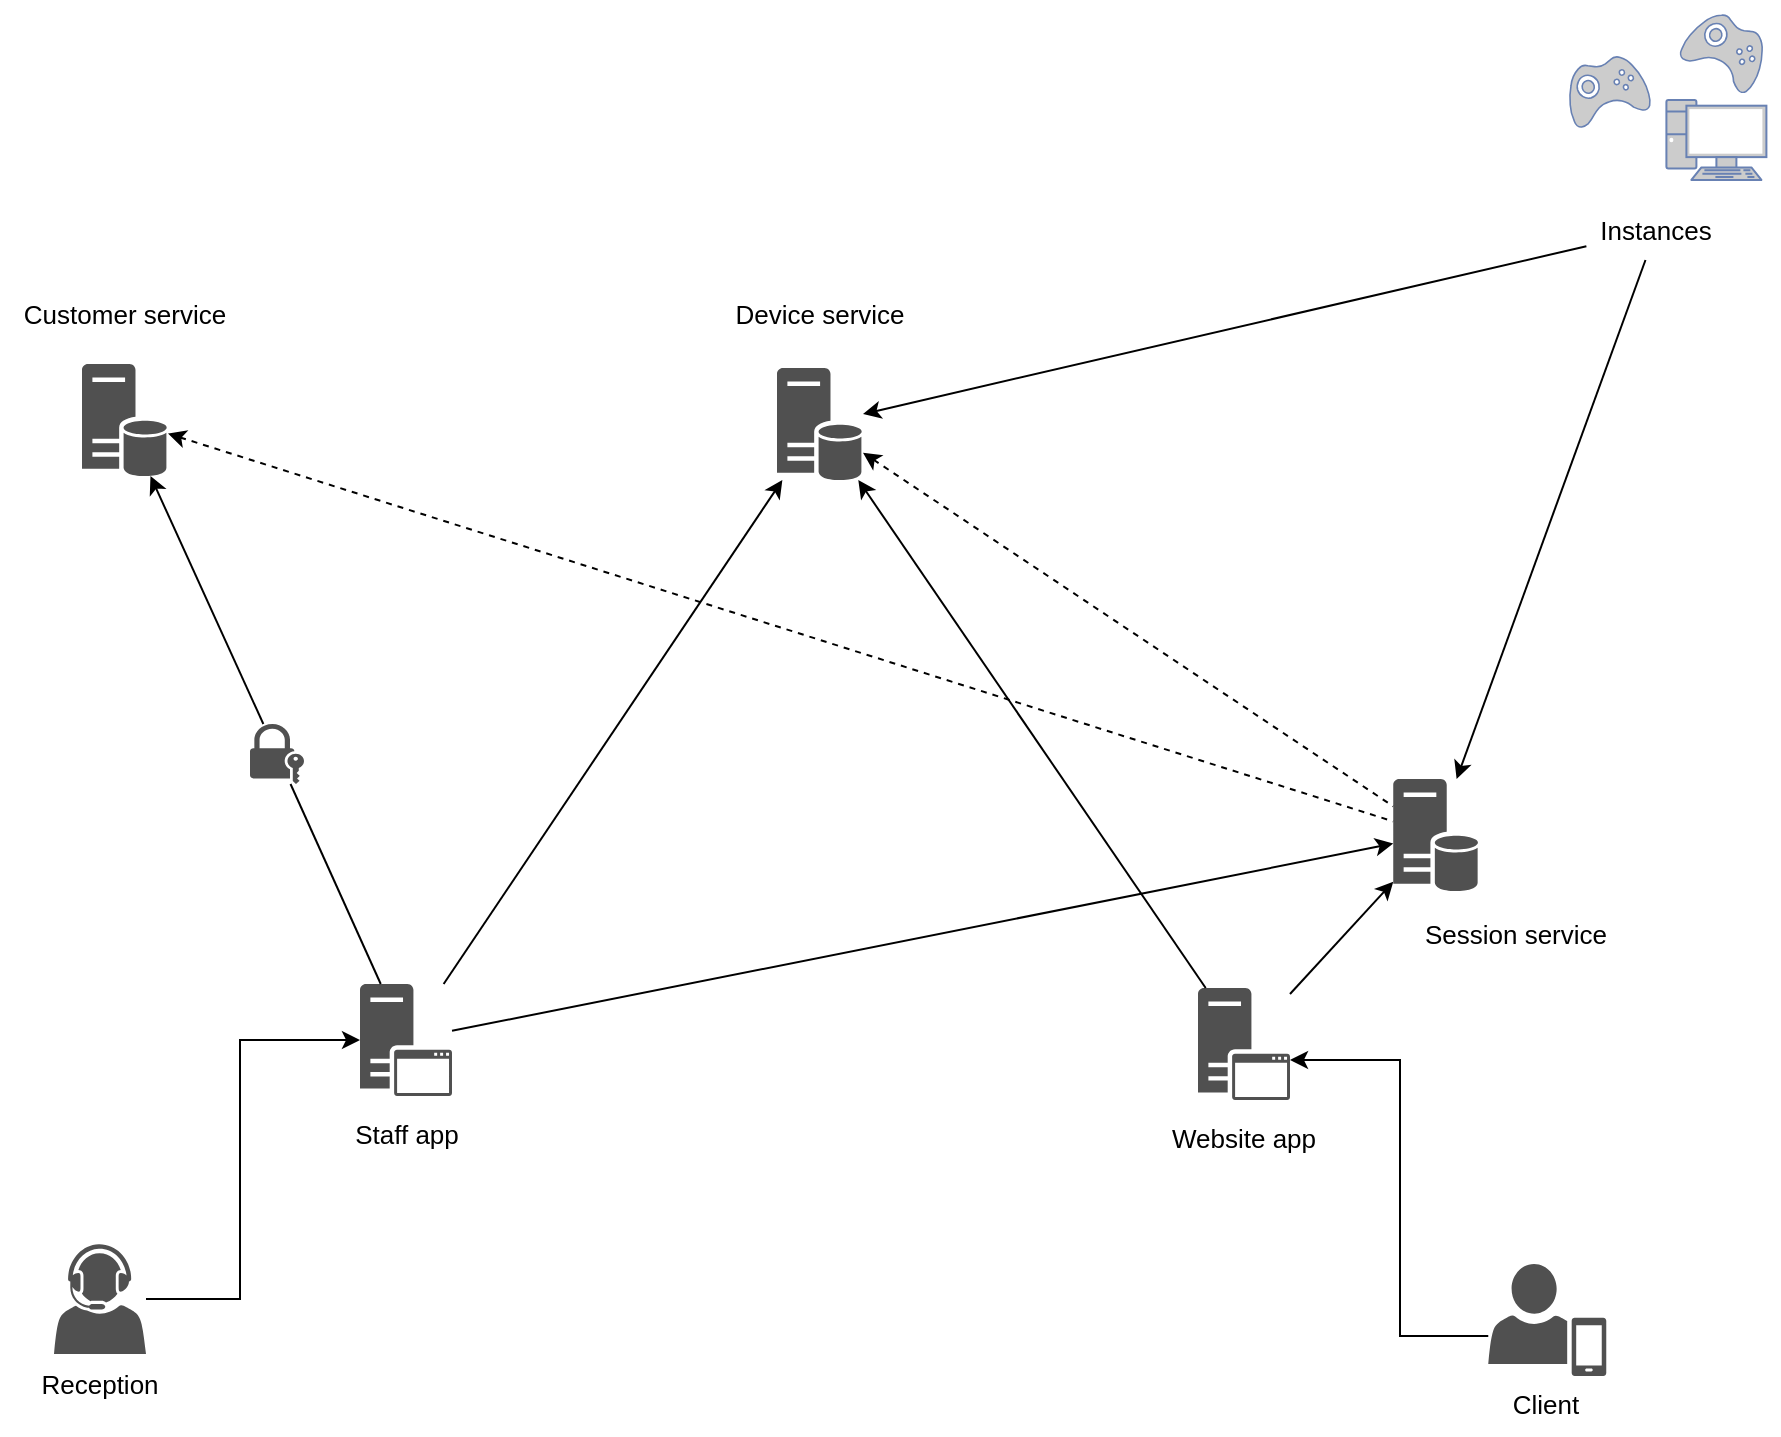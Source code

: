 <mxfile version="15.4.0" type="device" pages="6"><diagram id="E17BUZXJVHt-P3fDsBsY" name="Application"><mxGraphModel dx="1324" dy="848" grid="1" gridSize="10" guides="1" tooltips="1" connect="1" arrows="1" fold="1" page="1" pageScale="1" pageWidth="1169" pageHeight="827" math="0" shadow="0"><root><mxCell id="0"/><mxCell id="1" parent="0"/><mxCell id="bgIms7LMxj44mg2ObQRT-48" value="" style="group;fillColor=none;" parent="1" vertex="1" connectable="0"><mxGeometry x="200" y="700" width="60" height="85" as="geometry"/></mxCell><mxCell id="bgIms7LMxj44mg2ObQRT-44" value="" style="sketch=0;pointerEvents=1;shadow=0;dashed=0;html=1;strokeColor=none;fillColor=#505050;labelPosition=center;verticalLabelPosition=bottom;verticalAlign=top;outlineConnect=0;align=center;shape=mxgraph.office.users.call_center_agent;rounded=0;fontSize=13;" parent="bgIms7LMxj44mg2ObQRT-48" vertex="1"><mxGeometry x="7" width="46" height="55" as="geometry"/></mxCell><mxCell id="bgIms7LMxj44mg2ObQRT-47" value="Reception" style="text;html=1;strokeColor=none;fillColor=none;align=center;verticalAlign=middle;whiteSpace=wrap;rounded=0;fontSize=13;" parent="bgIms7LMxj44mg2ObQRT-48" vertex="1"><mxGeometry y="55" width="60" height="30" as="geometry"/></mxCell><mxCell id="bgIms7LMxj44mg2ObQRT-54" value="" style="group" parent="1" vertex="1" connectable="0"><mxGeometry x="923.13" y="710" width="60" height="85" as="geometry"/></mxCell><mxCell id="bgIms7LMxj44mg2ObQRT-52" value="" style="sketch=0;pointerEvents=1;shadow=0;dashed=0;html=1;strokeColor=none;fillColor=#505050;labelPosition=center;verticalLabelPosition=bottom;verticalAlign=top;outlineConnect=0;align=center;shape=mxgraph.office.users.mobile_user;rounded=0;fontSize=13;" parent="bgIms7LMxj44mg2ObQRT-54" vertex="1"><mxGeometry x="1" width="59" height="56" as="geometry"/></mxCell><mxCell id="bgIms7LMxj44mg2ObQRT-53" value="Client" style="text;html=1;strokeColor=none;fillColor=none;align=center;verticalAlign=middle;whiteSpace=wrap;rounded=0;fontSize=13;" parent="bgIms7LMxj44mg2ObQRT-54" vertex="1"><mxGeometry y="55" width="60" height="30" as="geometry"/></mxCell><UserObject label="" link="data:page/id,LLF6_lQIv8mxWUl1Rup8" id="bgIms7LMxj44mg2ObQRT-55"><mxCell style="group" parent="1" vertex="1" connectable="0"><mxGeometry x="745" y="562.01" width="84" height="90" as="geometry"/></mxCell></UserObject><mxCell id="bgIms7LMxj44mg2ObQRT-46" value="" style="sketch=0;pointerEvents=1;shadow=0;dashed=0;html=1;strokeColor=none;fillColor=#505050;labelPosition=center;verticalLabelPosition=bottom;verticalAlign=top;outlineConnect=0;align=center;shape=mxgraph.office.servers.application_server;rounded=0;fontSize=13;" parent="bgIms7LMxj44mg2ObQRT-55" vertex="1"><mxGeometry x="34" y="10" width="46" height="56" as="geometry"/></mxCell><mxCell id="bgIms7LMxj44mg2ObQRT-50" value="Website app" style="text;html=1;strokeColor=none;fillColor=none;align=center;verticalAlign=middle;whiteSpace=wrap;rounded=0;fontSize=13;" parent="bgIms7LMxj44mg2ObQRT-55" vertex="1"><mxGeometry x="15" y="70" width="84" height="30" as="geometry"/></mxCell><UserObject label="" link="data:page/id,zF-sEraZYEUJfl2QqSFs" id="bgIms7LMxj44mg2ObQRT-56"><mxCell style="group" parent="1" vertex="1" connectable="0"><mxGeometry x="342.75" y="570" width="80.5" height="90" as="geometry"/></mxCell></UserObject><mxCell id="bgIms7LMxj44mg2ObQRT-45" value="" style="sketch=0;pointerEvents=1;shadow=0;dashed=0;html=1;strokeColor=none;fillColor=#505050;labelPosition=center;verticalLabelPosition=bottom;verticalAlign=top;outlineConnect=0;align=center;shape=mxgraph.office.servers.application_server;rounded=0;fontSize=13;" parent="bgIms7LMxj44mg2ObQRT-56" vertex="1"><mxGeometry x="17.25" width="46" height="56" as="geometry"/></mxCell><mxCell id="bgIms7LMxj44mg2ObQRT-49" value="Staff app" style="text;html=1;strokeColor=none;fillColor=none;align=center;verticalAlign=middle;whiteSpace=wrap;rounded=0;fontSize=13;" parent="bgIms7LMxj44mg2ObQRT-56" vertex="1"><mxGeometry y="60" width="80.5" height="30" as="geometry"/></mxCell><mxCell id="bgIms7LMxj44mg2ObQRT-57" style="edgeStyle=orthogonalEdgeStyle;rounded=0;orthogonalLoop=1;jettySize=auto;html=1;fontSize=13;" parent="1" source="bgIms7LMxj44mg2ObQRT-44" target="bgIms7LMxj44mg2ObQRT-45" edge="1"><mxGeometry relative="1" as="geometry"><Array as="points"><mxPoint x="300" y="728"/><mxPoint x="300" y="598"/></Array></mxGeometry></mxCell><mxCell id="bgIms7LMxj44mg2ObQRT-58" style="edgeStyle=orthogonalEdgeStyle;rounded=0;orthogonalLoop=1;jettySize=auto;html=1;fontSize=13;" parent="1" source="bgIms7LMxj44mg2ObQRT-52" target="bgIms7LMxj44mg2ObQRT-46" edge="1"><mxGeometry relative="1" as="geometry"><Array as="points"><mxPoint x="880" y="746.01"/><mxPoint x="880" y="608.01"/></Array></mxGeometry></mxCell><mxCell id="bgIms7LMxj44mg2ObQRT-91" style="edgeStyle=none;rounded=0;orthogonalLoop=1;jettySize=auto;html=1;fontSize=13;startArrow=classic;startFill=1;endArrow=none;endFill=0;" parent="1" source="bgIms7LMxj44mg2ObQRT-59" target="bgIms7LMxj44mg2ObQRT-45" edge="1"><mxGeometry relative="1" as="geometry"/></mxCell><mxCell id="bgIms7LMxj44mg2ObQRT-62" style="edgeStyle=none;rounded=0;orthogonalLoop=1;jettySize=auto;html=1;fontSize=13;" parent="1" source="bgIms7LMxj44mg2ObQRT-46" target="bgIms7LMxj44mg2ObQRT-59" edge="1"><mxGeometry relative="1" as="geometry"/></mxCell><UserObject label="" link="data:page/id,SFULgICf9j-x_hfGme1A" id="bgIms7LMxj44mg2ObQRT-83"><mxCell style="group" parent="1" vertex="1" connectable="0"><mxGeometry x="180" y="220" width="125" height="96" as="geometry"/></mxCell></UserObject><mxCell id="bgIms7LMxj44mg2ObQRT-70" value="" style="sketch=0;pointerEvents=1;shadow=0;dashed=0;html=1;strokeColor=none;fillColor=#505050;labelPosition=center;verticalLabelPosition=bottom;verticalAlign=top;outlineConnect=0;align=center;shape=mxgraph.office.servers.database_server;rounded=0;fontSize=13;" parent="bgIms7LMxj44mg2ObQRT-83" vertex="1"><mxGeometry x="41" y="40" width="43" height="56" as="geometry"/></mxCell><mxCell id="bgIms7LMxj44mg2ObQRT-72" value="Customer service" style="text;html=1;strokeColor=none;fillColor=none;align=center;verticalAlign=middle;whiteSpace=wrap;rounded=0;fontSize=13;" parent="bgIms7LMxj44mg2ObQRT-83" vertex="1"><mxGeometry width="125" height="30" as="geometry"/></mxCell><mxCell id="bgIms7LMxj44mg2ObQRT-94" style="edgeStyle=none;rounded=0;orthogonalLoop=1;jettySize=auto;html=1;fontSize=13;startArrow=none;startFill=1;endArrow=none;endFill=0;" parent="1" source="bgIms7LMxj44mg2ObQRT-95" target="bgIms7LMxj44mg2ObQRT-45" edge="1"><mxGeometry relative="1" as="geometry"/></mxCell><mxCell id="bgIms7LMxj44mg2ObQRT-95" value="" style="sketch=0;pointerEvents=1;shadow=0;dashed=0;html=1;strokeColor=none;fillColor=#505050;labelPosition=center;verticalLabelPosition=bottom;verticalAlign=top;outlineConnect=0;align=center;shape=mxgraph.office.security.lock_with_key_security;rounded=0;fontSize=13;" parent="1" vertex="1"><mxGeometry x="305" y="440" width="27" height="30" as="geometry"/></mxCell><mxCell id="bgIms7LMxj44mg2ObQRT-96" value="" style="edgeStyle=none;rounded=0;orthogonalLoop=1;jettySize=auto;html=1;fontSize=13;startArrow=classic;startFill=1;endArrow=none;endFill=0;" parent="1" source="bgIms7LMxj44mg2ObQRT-70" target="bgIms7LMxj44mg2ObQRT-95" edge="1"><mxGeometry relative="1" as="geometry"><mxPoint x="255.19" y="316" as="sourcePoint"/><mxPoint x="370.31" y="570" as="targetPoint"/></mxGeometry></mxCell><mxCell id="bgIms7LMxj44mg2ObQRT-97" style="edgeStyle=none;rounded=1;orthogonalLoop=1;jettySize=auto;html=1;dashed=1;fontSize=13;startArrow=classic;startFill=1;endArrow=none;endFill=0;" parent="1" source="bgIms7LMxj44mg2ObQRT-70" target="bgIms7LMxj44mg2ObQRT-59" edge="1"><mxGeometry relative="1" as="geometry"/></mxCell><mxCell id="bgIms7LMxj44mg2ObQRT-103" style="edgeStyle=none;rounded=1;orthogonalLoop=1;jettySize=auto;html=1;dashed=1;fontSize=13;startArrow=classic;startFill=1;endArrow=none;endFill=0;" parent="1" source="sCo5RbCU_MRzpVaswboI-7" target="bgIms7LMxj44mg2ObQRT-59" edge="1"><mxGeometry relative="1" as="geometry"><mxPoint x="620.528" y="296.319" as="sourcePoint"/></mxGeometry></mxCell><mxCell id="bgIms7LMxj44mg2ObQRT-105" style="edgeStyle=none;rounded=1;orthogonalLoop=1;jettySize=auto;html=1;fontSize=13;startArrow=classic;startFill=1;endArrow=none;endFill=0;" parent="1" source="sCo5RbCU_MRzpVaswboI-7" target="bgIms7LMxj44mg2ObQRT-45" edge="1"><mxGeometry relative="1" as="geometry"><mxPoint x="530" y="360" as="sourcePoint"/></mxGeometry></mxCell><mxCell id="bgIms7LMxj44mg2ObQRT-106" style="edgeStyle=none;rounded=1;orthogonalLoop=1;jettySize=auto;html=1;fontSize=13;startArrow=classic;startFill=1;endArrow=none;endFill=0;" parent="1" source="sCo5RbCU_MRzpVaswboI-7" target="bgIms7LMxj44mg2ObQRT-46" edge="1"><mxGeometry relative="1" as="geometry"><mxPoint x="612.996" y="306" as="sourcePoint"/></mxGeometry></mxCell><mxCell id="bgIms7LMxj44mg2ObQRT-116" value="" style="group" parent="1" vertex="1" connectable="0"><mxGeometry x="959.999" y="80.0" width="108.021" height="127.99" as="geometry"/></mxCell><mxCell id="IEh56CBGGqZC5MKg6xBd-1" value="" style="group" parent="bgIms7LMxj44mg2ObQRT-116" vertex="1" connectable="0"><mxGeometry x="3.197e-14" width="108.021" height="127.99" as="geometry"/></mxCell><mxCell id="dbKpntsf5GKHM6dsVqd3-2" value="" style="group" parent="IEh56CBGGqZC5MKg6xBd-1" vertex="1" connectable="0"><mxGeometry width="108.021" height="127.99" as="geometry"/></mxCell><mxCell id="bgIms7LMxj44mg2ObQRT-109" value="" style="fontColor=#0066CC;verticalAlign=top;verticalLabelPosition=bottom;labelPosition=center;align=center;html=1;outlineConnect=0;fillColor=#CCCCCC;strokeColor=#6881B3;gradientColor=none;gradientDirection=north;strokeWidth=2;shape=mxgraph.networks.gamepad;rounded=0;fontSize=13;rotation=-15;" parent="dbKpntsf5GKHM6dsVqd3-2" vertex="1"><mxGeometry x="3.201" y="27.99" width="40" height="30" as="geometry"/></mxCell><mxCell id="bgIms7LMxj44mg2ObQRT-112" value="" style="fontColor=#0066CC;verticalAlign=top;verticalLabelPosition=bottom;labelPosition=center;align=center;html=1;outlineConnect=0;fillColor=#CCCCCC;strokeColor=#6881B3;gradientColor=none;gradientDirection=north;strokeWidth=2;shape=mxgraph.networks.pc;rounded=0;fontSize=13;" parent="dbKpntsf5GKHM6dsVqd3-2" vertex="1"><mxGeometry x="53.201" y="47.99" width="50" height="40" as="geometry"/></mxCell><mxCell id="bgIms7LMxj44mg2ObQRT-113" value="" style="fontColor=#0066CC;verticalAlign=top;verticalLabelPosition=bottom;labelPosition=center;align=center;html=1;outlineConnect=0;fillColor=#CCCCCC;strokeColor=#6881B3;gradientColor=none;gradientDirection=north;strokeWidth=2;shape=mxgraph.networks.gamepad;rounded=0;fontSize=13;rotation=30;" parent="dbKpntsf5GKHM6dsVqd3-2" vertex="1"><mxGeometry x="63.201" y="7.99" width="40" height="30" as="geometry"/></mxCell><mxCell id="bgIms7LMxj44mg2ObQRT-115" value="Instances" style="text;html=1;strokeColor=none;fillColor=none;align=center;verticalAlign=middle;whiteSpace=wrap;rounded=0;fontSize=13;" parent="dbKpntsf5GKHM6dsVqd3-2" vertex="1"><mxGeometry x="13.201" y="97.99" width="70" height="30" as="geometry"/></mxCell><UserObject label="" link="data:page/id,RBX-khUak4_ubRidFVQT" id="sCo5RbCU_MRzpVaswboI-9"><mxCell style="group" parent="1" vertex="1" connectable="0"><mxGeometry x="540" y="230" width="100" height="88.01" as="geometry"/></mxCell></UserObject><mxCell id="sCo5RbCU_MRzpVaswboI-7" value="" style="sketch=0;pointerEvents=1;shadow=0;dashed=0;html=1;strokeColor=none;fillColor=#505050;labelPosition=center;verticalLabelPosition=bottom;verticalAlign=top;outlineConnect=0;align=center;shape=mxgraph.office.servers.database_server;rounded=0;fontSize=13;" parent="sCo5RbCU_MRzpVaswboI-9" vertex="1"><mxGeometry x="28.5" y="32.01" width="43" height="56" as="geometry"/></mxCell><mxCell id="sCo5RbCU_MRzpVaswboI-8" value="Device service" style="text;html=1;strokeColor=none;fillColor=none;align=center;verticalAlign=middle;whiteSpace=wrap;rounded=0;fontSize=13;" parent="sCo5RbCU_MRzpVaswboI-9" vertex="1"><mxGeometry y="-10" width="100" height="30" as="geometry"/></mxCell><UserObject label="" link="data:page/id,A0t_QMT82h10zWVFU__X" linkTarget="_blank" id="i-trvBffCiO7pJ1U6G_m-1"><mxCell style="group" parent="1" vertex="1" connectable="0"><mxGeometry x="870" y="467.5" width="136.25" height="92.5" as="geometry"/></mxCell></UserObject><mxCell id="bgIms7LMxj44mg2ObQRT-59" value="&lt;span style=&quot;color: rgba(0 , 0 , 0 , 0) ; font-family: monospace ; font-size: 0px&quot;&gt;%3CmxGraphModel%3E%3Croot%3E%3CmxCell%20id%3D%220%22%2F%3E%3CmxCell%20id%3D%221%22%20parent%3D%220%22%2F%3E%3CmxCell%20id%3D%222%22%20value%3D%22%22%20style%3D%22fontColor%3D%230066CC%3BverticalAlign%3Dtop%3BverticalLabelPosition%3Dbottom%3BlabelPosition%3Dcenter%3Balign%3Dcenter%3Bhtml%3D1%3BoutlineConnect%3D0%3BfillColor%3D%23CCCCCC%3BstrokeColor%3D%236881B3%3BgradientColor%3Dnone%3BgradientDirection%3Dnorth%3BstrokeWidth%3D2%3Bshape%3Dmxgraph.networks.pc%3Brounded%3D0%3BfontSize%3D13%3B%22%20vertex%3D%221%22%20parent%3D%221%22%3E%3CmxGeometry%20x%3D%221023.2%22%20y%3D%22117.99%22%20width%3D%2250%22%20height%3D%2240%22%20as%3D%22geometry%22%2F%3E%3C%2FmxCell%3E%3CmxCell%20id%3D%223%22%20value%3D%22Instances%22%20style%3D%22text%3Bhtml%3D1%3BstrokeColor%3Dnone%3BfillColor%3Dnone%3Balign%3Dcenter%3BverticalAlign%3Dmiddle%3BwhiteSpace%3Dwrap%3Brounded%3D0%3BfontSize%3D13%3B%22%20vertex%3D%221%22%20parent%3D%221%22%3E%3CmxGeometry%20x%3D%22983.2%22%20y%3D%22167.99%22%20width%3D%2270%22%20height%3D%2230%22%20as%3D%22geometry%22%2F%3E%3C%2FmxCell%3E%3C%2Froot%3E%3C%2FmxGraphModel%3E&lt;/span&gt;&lt;span style=&quot;color: rgba(0 , 0 , 0 , 0) ; font-family: monospace ; font-size: 0px&quot;&gt;%3CmxGraphModel%3E%3Croot%3E%3CmxCell%20id%3D%220%22%2F%3E%3CmxCell%20id%3D%221%22%20parent%3D%220%22%2F%3E%3CmxCell%20id%3D%222%22%20value%3D%22%22%20style%3D%22fontColor%3D%230066CC%3BverticalAlign%3Dtop%3BverticalLabelPosition%3Dbottom%3BlabelPosition%3Dcenter%3Balign%3Dcenter%3Bhtml%3D1%3BoutlineConnect%3D0%3BfillColor%3D%23CCCCCC%3BstrokeColor%3D%236881B3%3BgradientColor%3Dnone%3BgradientDirection%3Dnorth%3BstrokeWidth%3D2%3Bshape%3Dmxgraph.networks.pc%3Brounded%3D0%3BfontSize%3D13%3B%22%20vertex%3D%221%22%20parent%3D%221%22%3E%3CmxGeometry%20x%3D%221023.2%22%20y%3D%22117.99%22%20width%3D%2250%22%20height%3D%2240%22%20as%3D%22geometry%22%2F%3E%3C%2FmxCell%3E%3CmxCell%20id%3D%223%22%20value%3D%22Instances%22%20style%3D%22text%3Bhtml%3D1%3BstrokeColor%3Dnone%3BfillColor%3Dnone%3Balign%3Dcenter%3BverticalAlign%3Dmiddle%3BwhiteSpace%3Dwrap%3Brounded%3D0%3BfontSize%3D13%3B%22%20vertex%3D%221%22%20parent%3D%221%22%3E%3CmxGeometry%20x%3D%22983.2%22%20y%3D%22167.99%22%20width%3D%2270%22%20height%3D%2230%22%20as%3D%22geometry%22%2F%3E%3C%2FmxCell%3E%3C%2Froot%3E%3C%2FmxGraphModel%3E&lt;/span&gt;" style="sketch=0;pointerEvents=1;shadow=0;dashed=0;html=1;strokeColor=none;fillColor=#505050;labelPosition=center;verticalLabelPosition=bottom;verticalAlign=top;outlineConnect=0;align=center;shape=mxgraph.office.servers.database_server;rounded=0;fontSize=13;" parent="i-trvBffCiO7pJ1U6G_m-1" vertex="1"><mxGeometry x="6.62" width="43" height="56" as="geometry"/></mxCell><mxCell id="bgIms7LMxj44mg2ObQRT-67" value="Session service" style="text;html=1;strokeColor=none;fillColor=none;align=center;verticalAlign=middle;whiteSpace=wrap;rounded=0;fontSize=13;" parent="i-trvBffCiO7pJ1U6G_m-1" vertex="1"><mxGeometry y="62.5" width="136.25" height="30" as="geometry"/></mxCell><mxCell id="dbKpntsf5GKHM6dsVqd3-3" style="edgeStyle=none;rounded=1;orthogonalLoop=1;jettySize=auto;html=1;fontSize=13;fontColor=#0066CC;startArrow=none;startFill=0;endArrow=classic;endFill=1;" parent="1" source="bgIms7LMxj44mg2ObQRT-115" target="sCo5RbCU_MRzpVaswboI-7" edge="1"><mxGeometry relative="1" as="geometry"/></mxCell><mxCell id="dbKpntsf5GKHM6dsVqd3-4" style="edgeStyle=none;rounded=1;orthogonalLoop=1;jettySize=auto;html=1;fontSize=13;fontColor=#0066CC;startArrow=none;startFill=0;endArrow=classic;endFill=1;" parent="1" source="bgIms7LMxj44mg2ObQRT-115" target="bgIms7LMxj44mg2ObQRT-59" edge="1"><mxGeometry relative="1" as="geometry"/></mxCell></root></mxGraphModel></diagram><diagram id="RBX-khUak4_ubRidFVQT" name="Device service"><mxGraphModel dx="1324" dy="848" grid="1" gridSize="10" guides="1" tooltips="1" connect="1" arrows="1" fold="1" page="1" pageScale="1" pageWidth="1169" pageHeight="827" math="0" shadow="0"><root><mxCell id="_UUj0PnGwrhtZNTvFV52-0"/><mxCell id="_UUj0PnGwrhtZNTvFV52-1" parent="_UUj0PnGwrhtZNTvFV52-0"/><mxCell id="XJXbkS5cyhszQwbjgAkD-2" value="" style="group" parent="_UUj0PnGwrhtZNTvFV52-1" vertex="1" connectable="0"><mxGeometry x="10" y="190" width="60" height="100" as="geometry"/></mxCell><mxCell id="hcgZa9_8ygzGzkx22YIH-127" value="" style="group" parent="XJXbkS5cyhszQwbjgAkD-2" vertex="1" connectable="0"><mxGeometry width="60" height="100" as="geometry"/></mxCell><mxCell id="XJXbkS5cyhszQwbjgAkD-0" value="" style="sketch=0;shadow=0;dashed=0;html=1;strokeColor=none;fillColor=#505050;labelPosition=center;verticalLabelPosition=bottom;verticalAlign=top;outlineConnect=0;align=center;shape=mxgraph.office.databases.database_mini_3;rounded=0;fontSize=13;fontColor=#0066CC;" parent="hcgZa9_8ygzGzkx22YIH-127" vertex="1"><mxGeometry x="12.5" width="35" height="57" as="geometry"/></mxCell><mxCell id="XJXbkS5cyhszQwbjgAkD-1" value="Games" style="text;html=1;strokeColor=none;fillColor=none;align=center;verticalAlign=middle;whiteSpace=wrap;rounded=0;fontSize=13;fontColor=#000000;" parent="hcgZa9_8ygzGzkx22YIH-127" vertex="1"><mxGeometry y="70" width="60" height="30" as="geometry"/></mxCell><mxCell id="XJXbkS5cyhszQwbjgAkD-3" value="" style="group" parent="_UUj0PnGwrhtZNTvFV52-1" vertex="1" connectable="0"><mxGeometry x="220" y="10" width="60" height="100" as="geometry"/></mxCell><mxCell id="XJXbkS5cyhszQwbjgAkD-4" value="" style="sketch=0;shadow=0;dashed=0;html=1;strokeColor=none;fillColor=#505050;labelPosition=center;verticalLabelPosition=bottom;verticalAlign=top;outlineConnect=0;align=center;shape=mxgraph.office.databases.database_mini_3;rounded=0;fontSize=13;fontColor=#0066CC;" parent="XJXbkS5cyhszQwbjgAkD-3" vertex="1"><mxGeometry x="12.5" width="35" height="57" as="geometry"/></mxCell><mxCell id="XJXbkS5cyhszQwbjgAkD-5" value="Devices" style="text;html=1;strokeColor=none;fillColor=none;align=center;verticalAlign=middle;whiteSpace=wrap;rounded=0;fontSize=13;fontColor=#000000;" parent="XJXbkS5cyhszQwbjgAkD-3" vertex="1"><mxGeometry y="70" width="60" height="30" as="geometry"/></mxCell><mxCell id="XJXbkS5cyhszQwbjgAkD-6" value="" style="group" parent="_UUj0PnGwrhtZNTvFV52-1" vertex="1" connectable="0"><mxGeometry x="415" y="190" width="60" height="100" as="geometry"/></mxCell><mxCell id="hcgZa9_8ygzGzkx22YIH-128" value="" style="group" parent="XJXbkS5cyhszQwbjgAkD-6" vertex="1" connectable="0"><mxGeometry width="60" height="100" as="geometry"/></mxCell><mxCell id="XJXbkS5cyhszQwbjgAkD-7" value="" style="sketch=0;shadow=0;dashed=0;html=1;strokeColor=none;fillColor=#505050;labelPosition=center;verticalLabelPosition=bottom;verticalAlign=top;outlineConnect=0;align=center;shape=mxgraph.office.databases.database_mini_3;rounded=0;fontSize=13;fontColor=#0066CC;" parent="hcgZa9_8ygzGzkx22YIH-128" vertex="1"><mxGeometry x="12.5" width="35" height="57" as="geometry"/></mxCell><mxCell id="XJXbkS5cyhszQwbjgAkD-8" value="Instances" style="text;html=1;strokeColor=none;fillColor=none;align=center;verticalAlign=middle;whiteSpace=wrap;rounded=0;fontSize=13;fontColor=#000000;" parent="hcgZa9_8ygzGzkx22YIH-128" vertex="1"><mxGeometry y="70" width="60" height="30" as="geometry"/></mxCell><mxCell id="XJXbkS5cyhszQwbjgAkD-9" style="edgeStyle=none;rounded=1;orthogonalLoop=1;jettySize=auto;html=1;fontSize=13;fontColor=#000000;startArrow=classic;startFill=1;endArrow=classic;endFill=1;strokeColor=#000000;" parent="_UUj0PnGwrhtZNTvFV52-1" source="XJXbkS5cyhszQwbjgAkD-0" target="XJXbkS5cyhszQwbjgAkD-4" edge="1"><mxGeometry relative="1" as="geometry"/></mxCell><mxCell id="XJXbkS5cyhszQwbjgAkD-10" value="Many To Many" style="rounded=1;whiteSpace=wrap;html=1;fontSize=13;strokeWidth=1;gradientDirection=north;verticalAlign=top;" parent="_UUj0PnGwrhtZNTvFV52-1" vertex="1"><mxGeometry x="80" y="120" width="110" height="30" as="geometry"/></mxCell><mxCell id="XJXbkS5cyhszQwbjgAkD-11" style="edgeStyle=none;rounded=1;orthogonalLoop=1;jettySize=auto;html=1;fontSize=13;fontColor=#000000;startArrow=classic;startFill=1;endArrow=none;endFill=0;strokeColor=#000000;" parent="_UUj0PnGwrhtZNTvFV52-1" source="XJXbkS5cyhszQwbjgAkD-7" target="XJXbkS5cyhszQwbjgAkD-4" edge="1"><mxGeometry relative="1" as="geometry"/></mxCell><mxCell id="hcgZa9_8ygzGzkx22YIH-0" value="games" style="swimlane;fontStyle=0;childLayout=stackLayout;horizontal=1;startSize=26;fillColor=#e0e0e0;horizontalStack=0;resizeParent=1;resizeLast=0;collapsible=1;marginBottom=0;swimlaneFillColor=#ffffff;align=center;" parent="_UUj0PnGwrhtZNTvFV52-1" vertex="1"><mxGeometry x="40" y="560" width="210" height="260" as="geometry"><mxRectangle x="40" y="560" width="70" height="26" as="alternateBounds"/></mxGeometry></mxCell><mxCell id="hcgZa9_8ygzGzkx22YIH-1" value="id" style="shape=partialRectangle;top=0;left=0;right=0;bottom=0;align=left;verticalAlign=top;spacingTop=-2;fillColor=none;spacingLeft=64;spacingRight=4;overflow=hidden;rotatable=0;points=[[0,0.5],[1,0.5]];portConstraint=eastwest;dropTarget=0;" parent="hcgZa9_8ygzGzkx22YIH-0" vertex="1"><mxGeometry y="26" width="210" height="26" as="geometry"/></mxCell><mxCell id="hcgZa9_8ygzGzkx22YIH-2" value="" style="shape=partialRectangle;top=0;left=0;bottom=0;fillColor=none;align=left;verticalAlign=middle;spacingLeft=4;spacingRight=4;overflow=hidden;rotatable=180;points=[];portConstraint=eastwest;part=1;" parent="hcgZa9_8ygzGzkx22YIH-1" vertex="1" connectable="0"><mxGeometry width="54" height="26" as="geometry"/></mxCell><mxCell id="hcgZa9_8ygzGzkx22YIH-3" value="name" style="shape=partialRectangle;top=0;left=0;right=0;bottom=0;align=left;verticalAlign=top;spacingTop=-2;fillColor=none;spacingLeft=64;spacingRight=4;overflow=hidden;rotatable=0;points=[[0,0.5],[1,0.5]];portConstraint=eastwest;dropTarget=0;" parent="hcgZa9_8ygzGzkx22YIH-0" vertex="1"><mxGeometry y="52" width="210" height="26" as="geometry"/></mxCell><mxCell id="hcgZa9_8ygzGzkx22YIH-4" value="" style="shape=partialRectangle;top=0;left=0;bottom=0;fillColor=none;align=left;verticalAlign=middle;spacingLeft=4;spacingRight=4;overflow=hidden;rotatable=180;points=[];portConstraint=eastwest;part=1;" parent="hcgZa9_8ygzGzkx22YIH-3" vertex="1" connectable="0"><mxGeometry width="54" height="26" as="geometry"/></mxCell><mxCell id="hcgZa9_8ygzGzkx22YIH-5" value="slug" style="shape=partialRectangle;top=0;left=0;right=0;bottom=0;align=left;verticalAlign=top;spacingTop=-2;fillColor=none;spacingLeft=64;spacingRight=4;overflow=hidden;rotatable=0;points=[[0,0.5],[1,0.5]];portConstraint=eastwest;dropTarget=0;" parent="hcgZa9_8ygzGzkx22YIH-0" vertex="1"><mxGeometry y="78" width="210" height="26" as="geometry"/></mxCell><mxCell id="hcgZa9_8ygzGzkx22YIH-6" value="" style="shape=partialRectangle;top=0;left=0;bottom=0;fillColor=none;align=left;verticalAlign=middle;spacingLeft=4;spacingRight=4;overflow=hidden;rotatable=180;points=[];portConstraint=eastwest;part=1;" parent="hcgZa9_8ygzGzkx22YIH-5" vertex="1" connectable="0"><mxGeometry width="54" height="26" as="geometry"/></mxCell><mxCell id="hcgZa9_8ygzGzkx22YIH-7" value="video" style="shape=partialRectangle;top=0;left=0;right=0;bottom=0;align=left;verticalAlign=top;spacingTop=-2;fillColor=none;spacingLeft=64;spacingRight=4;overflow=hidden;rotatable=0;points=[[0,0.5],[1,0.5]];portConstraint=eastwest;dropTarget=0;" parent="hcgZa9_8ygzGzkx22YIH-0" vertex="1"><mxGeometry y="104" width="210" height="26" as="geometry"/></mxCell><mxCell id="hcgZa9_8ygzGzkx22YIH-8" value="" style="shape=partialRectangle;top=0;left=0;bottom=0;fillColor=none;align=left;verticalAlign=middle;spacingLeft=4;spacingRight=4;overflow=hidden;rotatable=180;points=[];portConstraint=eastwest;part=1;" parent="hcgZa9_8ygzGzkx22YIH-7" vertex="1" connectable="0"><mxGeometry width="54" height="26" as="geometry"/></mxCell><mxCell id="hcgZa9_8ygzGzkx22YIH-9" value="description" style="shape=partialRectangle;top=0;left=0;right=0;bottom=0;align=left;verticalAlign=top;spacingTop=-2;fillColor=none;spacingLeft=64;spacingRight=4;overflow=hidden;rotatable=0;points=[[0,0.5],[1,0.5]];portConstraint=eastwest;dropTarget=0;" parent="hcgZa9_8ygzGzkx22YIH-0" vertex="1"><mxGeometry y="130" width="210" height="26" as="geometry"/></mxCell><mxCell id="hcgZa9_8ygzGzkx22YIH-10" value="" style="shape=partialRectangle;top=0;left=0;bottom=0;fillColor=none;align=left;verticalAlign=middle;spacingLeft=4;spacingRight=4;overflow=hidden;rotatable=180;points=[];portConstraint=eastwest;part=1;" parent="hcgZa9_8ygzGzkx22YIH-9" vertex="1" connectable="0"><mxGeometry width="54" height="26" as="geometry"/></mxCell><mxCell id="hcgZa9_8ygzGzkx22YIH-11" value="rating" style="shape=partialRectangle;top=0;left=0;right=0;bottom=0;align=left;verticalAlign=top;spacingTop=-2;fillColor=none;spacingLeft=64;spacingRight=4;overflow=hidden;rotatable=0;points=[[0,0.5],[1,0.5]];portConstraint=eastwest;dropTarget=0;" parent="hcgZa9_8ygzGzkx22YIH-0" vertex="1"><mxGeometry y="156" width="210" height="26" as="geometry"/></mxCell><mxCell id="hcgZa9_8ygzGzkx22YIH-12" value="" style="shape=partialRectangle;top=0;left=0;bottom=0;fillColor=none;align=left;verticalAlign=middle;spacingLeft=4;spacingRight=4;overflow=hidden;rotatable=180;points=[];portConstraint=eastwest;part=1;" parent="hcgZa9_8ygzGzkx22YIH-11" vertex="1" connectable="0"><mxGeometry width="54" height="26" as="geometry"/></mxCell><mxCell id="hcgZa9_8ygzGzkx22YIH-13" value="multiplayer" style="shape=partialRectangle;top=0;left=0;right=0;bottom=0;align=left;verticalAlign=top;spacingTop=-2;fillColor=none;spacingLeft=64;spacingRight=4;overflow=hidden;rotatable=0;points=[[0,0.5],[1,0.5]];portConstraint=eastwest;dropTarget=0;" parent="hcgZa9_8ygzGzkx22YIH-0" vertex="1"><mxGeometry y="182" width="210" height="26" as="geometry"/></mxCell><mxCell id="hcgZa9_8ygzGzkx22YIH-14" value="" style="shape=partialRectangle;top=0;left=0;bottom=0;fillColor=none;align=left;verticalAlign=middle;spacingLeft=4;spacingRight=4;overflow=hidden;rotatable=180;points=[];portConstraint=eastwest;part=1;" parent="hcgZa9_8ygzGzkx22YIH-13" vertex="1" connectable="0"><mxGeometry width="54" height="26" as="geometry"/></mxCell><mxCell id="hcgZa9_8ygzGzkx22YIH-15" value="created_at" style="shape=partialRectangle;top=0;left=0;right=0;bottom=0;align=left;verticalAlign=top;spacingTop=-2;fillColor=none;spacingLeft=64;spacingRight=4;overflow=hidden;rotatable=0;points=[[0,0.5],[1,0.5]];portConstraint=eastwest;dropTarget=0;" parent="hcgZa9_8ygzGzkx22YIH-0" vertex="1"><mxGeometry y="208" width="210" height="26" as="geometry"/></mxCell><mxCell id="hcgZa9_8ygzGzkx22YIH-16" value="" style="shape=partialRectangle;top=0;left=0;bottom=0;fillColor=none;align=left;verticalAlign=middle;spacingLeft=4;spacingRight=4;overflow=hidden;rotatable=180;points=[];portConstraint=eastwest;part=1;" parent="hcgZa9_8ygzGzkx22YIH-15" vertex="1" connectable="0"><mxGeometry width="54" height="26" as="geometry"/></mxCell><mxCell id="hcgZa9_8ygzGzkx22YIH-17" value="updated_at" style="shape=partialRectangle;top=0;left=0;right=0;bottom=0;align=left;verticalAlign=top;spacingTop=-2;fillColor=none;spacingLeft=64;spacingRight=4;overflow=hidden;rotatable=0;points=[[0,0.5],[1,0.5]];portConstraint=eastwest;dropTarget=0;" parent="hcgZa9_8ygzGzkx22YIH-0" vertex="1"><mxGeometry y="234" width="210" height="26" as="geometry"/></mxCell><mxCell id="hcgZa9_8ygzGzkx22YIH-18" value="" style="shape=partialRectangle;top=0;left=0;bottom=0;fillColor=none;align=left;verticalAlign=middle;spacingLeft=4;spacingRight=4;overflow=hidden;rotatable=180;points=[];portConstraint=eastwest;part=1;" parent="hcgZa9_8ygzGzkx22YIH-17" vertex="1" connectable="0"><mxGeometry width="54" height="26" as="geometry"/></mxCell><mxCell id="hcgZa9_8ygzGzkx22YIH-56" value="devices" style="swimlane;fontStyle=0;childLayout=stackLayout;horizontal=1;startSize=26;fillColor=#e0e0e0;horizontalStack=0;resizeParent=1;resizeLast=0;collapsible=1;marginBottom=0;swimlaneFillColor=#ffffff;align=center;" parent="_UUj0PnGwrhtZNTvFV52-1" vertex="1"><mxGeometry x="600" y="560" width="150" height="182" as="geometry"><mxRectangle x="600" y="560" width="70" height="26" as="alternateBounds"/></mxGeometry></mxCell><mxCell id="hcgZa9_8ygzGzkx22YIH-57" value="id" style="shape=partialRectangle;top=0;left=0;right=0;bottom=0;align=left;verticalAlign=top;spacingTop=-2;fillColor=none;spacingLeft=64;spacingRight=4;overflow=hidden;rotatable=0;points=[[0,0.5],[1,0.5]];portConstraint=eastwest;dropTarget=0;" parent="hcgZa9_8ygzGzkx22YIH-56" vertex="1"><mxGeometry y="26" width="150" height="26" as="geometry"/></mxCell><mxCell id="hcgZa9_8ygzGzkx22YIH-58" value="" style="shape=partialRectangle;top=0;left=0;bottom=0;fillColor=none;align=left;verticalAlign=middle;spacingLeft=4;spacingRight=4;overflow=hidden;rotatable=180;points=[];portConstraint=eastwest;part=1;" parent="hcgZa9_8ygzGzkx22YIH-57" vertex="1" connectable="0"><mxGeometry width="54" height="26" as="geometry"/></mxCell><mxCell id="hcgZa9_8ygzGzkx22YIH-59" value="name" style="shape=partialRectangle;top=0;left=0;right=0;bottom=0;align=left;verticalAlign=top;spacingTop=-2;fillColor=none;spacingLeft=64;spacingRight=4;overflow=hidden;rotatable=0;points=[[0,0.5],[1,0.5]];portConstraint=eastwest;dropTarget=0;" parent="hcgZa9_8ygzGzkx22YIH-56" vertex="1"><mxGeometry y="52" width="150" height="26" as="geometry"/></mxCell><mxCell id="hcgZa9_8ygzGzkx22YIH-60" value="" style="shape=partialRectangle;top=0;left=0;bottom=0;fillColor=none;align=left;verticalAlign=middle;spacingLeft=4;spacingRight=4;overflow=hidden;rotatable=180;points=[];portConstraint=eastwest;part=1;" parent="hcgZa9_8ygzGzkx22YIH-59" vertex="1" connectable="0"><mxGeometry width="54" height="26" as="geometry"/></mxCell><mxCell id="hcgZa9_8ygzGzkx22YIH-61" value="slug" style="shape=partialRectangle;top=0;left=0;right=0;bottom=0;align=left;verticalAlign=top;spacingTop=-2;fillColor=none;spacingLeft=64;spacingRight=4;overflow=hidden;rotatable=0;points=[[0,0.5],[1,0.5]];portConstraint=eastwest;dropTarget=0;" parent="hcgZa9_8ygzGzkx22YIH-56" vertex="1"><mxGeometry y="78" width="150" height="26" as="geometry"/></mxCell><mxCell id="hcgZa9_8ygzGzkx22YIH-62" value="" style="shape=partialRectangle;top=0;left=0;bottom=0;fillColor=none;align=left;verticalAlign=middle;spacingLeft=4;spacingRight=4;overflow=hidden;rotatable=180;points=[];portConstraint=eastwest;part=1;" parent="hcgZa9_8ygzGzkx22YIH-61" vertex="1" connectable="0"><mxGeometry width="54" height="26" as="geometry"/></mxCell><mxCell id="hcgZa9_8ygzGzkx22YIH-63" value="description" style="shape=partialRectangle;top=0;left=0;right=0;bottom=0;align=left;verticalAlign=top;spacingTop=-2;fillColor=none;spacingLeft=64;spacingRight=4;overflow=hidden;rotatable=0;points=[[0,0.5],[1,0.5]];portConstraint=eastwest;dropTarget=0;" parent="hcgZa9_8ygzGzkx22YIH-56" vertex="1"><mxGeometry y="104" width="150" height="26" as="geometry"/></mxCell><mxCell id="hcgZa9_8ygzGzkx22YIH-64" value="" style="shape=partialRectangle;top=0;left=0;bottom=0;fillColor=none;align=left;verticalAlign=middle;spacingLeft=4;spacingRight=4;overflow=hidden;rotatable=180;points=[];portConstraint=eastwest;part=1;" parent="hcgZa9_8ygzGzkx22YIH-63" vertex="1" connectable="0"><mxGeometry width="54" height="26" as="geometry"/></mxCell><mxCell id="hcgZa9_8ygzGzkx22YIH-65" value="created_at" style="shape=partialRectangle;top=0;left=0;right=0;bottom=0;align=left;verticalAlign=top;spacingTop=-2;fillColor=none;spacingLeft=64;spacingRight=4;overflow=hidden;rotatable=0;points=[[0,0.5],[1,0.5]];portConstraint=eastwest;dropTarget=0;" parent="hcgZa9_8ygzGzkx22YIH-56" vertex="1"><mxGeometry y="130" width="150" height="26" as="geometry"/></mxCell><mxCell id="hcgZa9_8ygzGzkx22YIH-66" value="" style="shape=partialRectangle;top=0;left=0;bottom=0;fillColor=none;align=left;verticalAlign=middle;spacingLeft=4;spacingRight=4;overflow=hidden;rotatable=180;points=[];portConstraint=eastwest;part=1;" parent="hcgZa9_8ygzGzkx22YIH-65" vertex="1" connectable="0"><mxGeometry width="54" height="26" as="geometry"/></mxCell><mxCell id="hcgZa9_8ygzGzkx22YIH-67" value="updated_at" style="shape=partialRectangle;top=0;left=0;right=0;bottom=0;align=left;verticalAlign=top;spacingTop=-2;fillColor=none;spacingLeft=64;spacingRight=4;overflow=hidden;rotatable=0;points=[[0,0.5],[1,0.5]];portConstraint=eastwest;dropTarget=0;" parent="hcgZa9_8ygzGzkx22YIH-56" vertex="1"><mxGeometry y="156" width="150" height="26" as="geometry"/></mxCell><mxCell id="hcgZa9_8ygzGzkx22YIH-68" value="" style="shape=partialRectangle;top=0;left=0;bottom=0;fillColor=none;align=left;verticalAlign=middle;spacingLeft=4;spacingRight=4;overflow=hidden;rotatable=180;points=[];portConstraint=eastwest;part=1;" parent="hcgZa9_8ygzGzkx22YIH-67" vertex="1" connectable="0"><mxGeometry width="54" height="26" as="geometry"/></mxCell><mxCell id="hcgZa9_8ygzGzkx22YIH-69" value="genres" style="swimlane;fontStyle=0;childLayout=stackLayout;horizontal=1;startSize=26;fillColor=#e0e0e0;horizontalStack=0;resizeParent=1;resizeLast=0;collapsible=1;marginBottom=0;swimlaneFillColor=#ffffff;align=center;" parent="_UUj0PnGwrhtZNTvFV52-1" vertex="1"><mxGeometry x="600" y="360" width="150" height="130" as="geometry"><mxRectangle x="600" y="360" width="70" height="26" as="alternateBounds"/></mxGeometry></mxCell><mxCell id="hcgZa9_8ygzGzkx22YIH-70" value="id" style="shape=partialRectangle;top=0;left=0;right=0;bottom=0;align=left;verticalAlign=top;spacingTop=-2;fillColor=none;spacingLeft=64;spacingRight=4;overflow=hidden;rotatable=0;points=[[0,0.5],[1,0.5]];portConstraint=eastwest;dropTarget=0;" parent="hcgZa9_8ygzGzkx22YIH-69" vertex="1"><mxGeometry y="26" width="150" height="26" as="geometry"/></mxCell><mxCell id="hcgZa9_8ygzGzkx22YIH-71" value="" style="shape=partialRectangle;top=0;left=0;bottom=0;fillColor=none;align=left;verticalAlign=middle;spacingLeft=4;spacingRight=4;overflow=hidden;rotatable=180;points=[];portConstraint=eastwest;part=1;" parent="hcgZa9_8ygzGzkx22YIH-70" vertex="1" connectable="0"><mxGeometry width="54" height="26" as="geometry"/></mxCell><mxCell id="hcgZa9_8ygzGzkx22YIH-72" value="name" style="shape=partialRectangle;top=0;left=0;right=0;bottom=0;align=left;verticalAlign=top;spacingTop=-2;fillColor=none;spacingLeft=64;spacingRight=4;overflow=hidden;rotatable=0;points=[[0,0.5],[1,0.5]];portConstraint=eastwest;dropTarget=0;" parent="hcgZa9_8ygzGzkx22YIH-69" vertex="1"><mxGeometry y="52" width="150" height="26" as="geometry"/></mxCell><mxCell id="hcgZa9_8ygzGzkx22YIH-73" value="" style="shape=partialRectangle;top=0;left=0;bottom=0;fillColor=none;align=left;verticalAlign=middle;spacingLeft=4;spacingRight=4;overflow=hidden;rotatable=180;points=[];portConstraint=eastwest;part=1;" parent="hcgZa9_8ygzGzkx22YIH-72" vertex="1" connectable="0"><mxGeometry width="54" height="26" as="geometry"/></mxCell><mxCell id="hcgZa9_8ygzGzkx22YIH-78" value="created_at" style="shape=partialRectangle;top=0;left=0;right=0;bottom=0;align=left;verticalAlign=top;spacingTop=-2;fillColor=none;spacingLeft=64;spacingRight=4;overflow=hidden;rotatable=0;points=[[0,0.5],[1,0.5]];portConstraint=eastwest;dropTarget=0;" parent="hcgZa9_8ygzGzkx22YIH-69" vertex="1"><mxGeometry y="78" width="150" height="26" as="geometry"/></mxCell><mxCell id="hcgZa9_8ygzGzkx22YIH-79" value="" style="shape=partialRectangle;top=0;left=0;bottom=0;fillColor=none;align=left;verticalAlign=middle;spacingLeft=4;spacingRight=4;overflow=hidden;rotatable=180;points=[];portConstraint=eastwest;part=1;" parent="hcgZa9_8ygzGzkx22YIH-78" vertex="1" connectable="0"><mxGeometry width="54" height="26" as="geometry"/></mxCell><mxCell id="hcgZa9_8ygzGzkx22YIH-80" value="updated_at" style="shape=partialRectangle;top=0;left=0;right=0;bottom=0;align=left;verticalAlign=top;spacingTop=-2;fillColor=none;spacingLeft=64;spacingRight=4;overflow=hidden;rotatable=0;points=[[0,0.5],[1,0.5]];portConstraint=eastwest;dropTarget=0;" parent="hcgZa9_8ygzGzkx22YIH-69" vertex="1"><mxGeometry y="104" width="150" height="26" as="geometry"/></mxCell><mxCell id="hcgZa9_8ygzGzkx22YIH-81" value="" style="shape=partialRectangle;top=0;left=0;bottom=0;fillColor=none;align=left;verticalAlign=middle;spacingLeft=4;spacingRight=4;overflow=hidden;rotatable=180;points=[];portConstraint=eastwest;part=1;" parent="hcgZa9_8ygzGzkx22YIH-80" vertex="1" connectable="0"><mxGeometry width="54" height="26" as="geometry"/></mxCell><mxCell id="hcgZa9_8ygzGzkx22YIH-82" value="" style="group" parent="_UUj0PnGwrhtZNTvFV52-1" vertex="1" connectable="0"><mxGeometry x="220" y="190" width="60" height="100" as="geometry"/></mxCell><mxCell id="hcgZa9_8ygzGzkx22YIH-83" value="" style="sketch=0;shadow=0;dashed=0;html=1;strokeColor=none;fillColor=#505050;labelPosition=center;verticalLabelPosition=bottom;verticalAlign=top;outlineConnect=0;align=center;shape=mxgraph.office.databases.database_mini_3;rounded=0;fontSize=13;fontColor=#0066CC;" parent="hcgZa9_8ygzGzkx22YIH-82" vertex="1"><mxGeometry x="12.5" width="35" height="57" as="geometry"/></mxCell><mxCell id="hcgZa9_8ygzGzkx22YIH-84" value="Genres" style="text;html=1;strokeColor=none;fillColor=none;align=center;verticalAlign=middle;whiteSpace=wrap;rounded=0;fontSize=13;fontColor=#000000;" parent="hcgZa9_8ygzGzkx22YIH-82" vertex="1"><mxGeometry y="70" width="60" height="30" as="geometry"/></mxCell><mxCell id="hcgZa9_8ygzGzkx22YIH-85" style="edgeStyle=none;rounded=1;orthogonalLoop=1;jettySize=auto;html=1;fontSize=13;fontColor=#000000;startArrow=none;startFill=0;endArrow=classic;endFill=1;strokeColor=#000000;" parent="_UUj0PnGwrhtZNTvFV52-1" source="QO6-LLWDAy3_PbgjMUUr-0" target="hcgZa9_8ygzGzkx22YIH-83" edge="1"><mxGeometry relative="1" as="geometry"/></mxCell><mxCell id="hcgZa9_8ygzGzkx22YIH-86" value="instances" style="swimlane;fontStyle=0;childLayout=stackLayout;horizontal=1;startSize=26;fillColor=#e0e0e0;horizontalStack=0;resizeParent=1;resizeLast=0;collapsible=1;marginBottom=0;swimlaneFillColor=#ffffff;align=center;" parent="_UUj0PnGwrhtZNTvFV52-1" vertex="1"><mxGeometry x="840" y="560" width="170" height="240" as="geometry"><mxRectangle x="840" y="560" width="80" height="26" as="alternateBounds"/></mxGeometry></mxCell><mxCell id="hcgZa9_8ygzGzkx22YIH-87" value="id" style="shape=partialRectangle;top=0;left=0;right=0;bottom=0;align=left;verticalAlign=top;spacingTop=-2;fillColor=none;spacingLeft=64;spacingRight=4;overflow=hidden;rotatable=0;points=[[0,0.5],[1,0.5]];portConstraint=eastwest;dropTarget=0;" parent="hcgZa9_8ygzGzkx22YIH-86" vertex="1"><mxGeometry y="26" width="170" height="26" as="geometry"/></mxCell><mxCell id="hcgZa9_8ygzGzkx22YIH-88" value="" style="shape=partialRectangle;top=0;left=0;bottom=0;fillColor=none;align=left;verticalAlign=middle;spacingLeft=4;spacingRight=4;overflow=hidden;rotatable=180;points=[];portConstraint=eastwest;part=1;" parent="hcgZa9_8ygzGzkx22YIH-87" vertex="1" connectable="0"><mxGeometry width="54" height="26" as="geometry"/></mxCell><mxCell id="hcgZa9_8ygzGzkx22YIH-89" value="device_id" style="shape=partialRectangle;top=0;left=0;right=0;bottom=0;align=left;verticalAlign=top;spacingTop=-2;fillColor=none;spacingLeft=64;spacingRight=4;overflow=hidden;rotatable=0;points=[[0,0.5],[1,0.5]];portConstraint=eastwest;dropTarget=0;" parent="hcgZa9_8ygzGzkx22YIH-86" vertex="1"><mxGeometry y="52" width="170" height="26" as="geometry"/></mxCell><mxCell id="hcgZa9_8ygzGzkx22YIH-90" value="" style="shape=partialRectangle;top=0;left=0;bottom=0;fillColor=none;align=left;verticalAlign=middle;spacingLeft=4;spacingRight=4;overflow=hidden;rotatable=180;points=[];portConstraint=eastwest;part=1;" parent="hcgZa9_8ygzGzkx22YIH-89" vertex="1" connectable="0"><mxGeometry width="54" height="26" as="geometry"/></mxCell><mxCell id="hcgZa9_8ygzGzkx22YIH-91" value="slug" style="shape=partialRectangle;top=0;left=0;right=0;bottom=0;align=left;verticalAlign=top;spacingTop=-2;fillColor=none;spacingLeft=64;spacingRight=4;overflow=hidden;rotatable=0;points=[[0,0.5],[1,0.5]];portConstraint=eastwest;dropTarget=0;" parent="hcgZa9_8ygzGzkx22YIH-86" vertex="1"><mxGeometry y="78" width="170" height="26" as="geometry"/></mxCell><mxCell id="hcgZa9_8ygzGzkx22YIH-92" value="" style="shape=partialRectangle;top=0;left=0;bottom=0;fillColor=none;align=left;verticalAlign=middle;spacingLeft=4;spacingRight=4;overflow=hidden;rotatable=180;points=[];portConstraint=eastwest;part=1;" parent="hcgZa9_8ygzGzkx22YIH-91" vertex="1" connectable="0"><mxGeometry width="54" height="26" as="geometry"/></mxCell><mxCell id="hcgZa9_8ygzGzkx22YIH-93" value="description" style="shape=partialRectangle;top=0;left=0;right=0;bottom=0;align=left;verticalAlign=top;spacingTop=-2;fillColor=none;spacingLeft=64;spacingRight=4;overflow=hidden;rotatable=0;points=[[0,0.5],[1,0.5]];portConstraint=eastwest;dropTarget=0;" parent="hcgZa9_8ygzGzkx22YIH-86" vertex="1"><mxGeometry y="104" width="170" height="26" as="geometry"/></mxCell><mxCell id="hcgZa9_8ygzGzkx22YIH-94" value="" style="shape=partialRectangle;top=0;left=0;bottom=0;fillColor=none;align=left;verticalAlign=middle;spacingLeft=4;spacingRight=4;overflow=hidden;rotatable=180;points=[];portConstraint=eastwest;part=1;" parent="hcgZa9_8ygzGzkx22YIH-93" vertex="1" connectable="0"><mxGeometry width="54" height="26" as="geometry"/></mxCell><mxCell id="hcgZa9_8ygzGzkx22YIH-95" value="deactivation_start" style="shape=partialRectangle;top=0;left=0;right=0;bottom=0;align=left;verticalAlign=top;spacingTop=-2;fillColor=none;spacingLeft=64;spacingRight=4;overflow=hidden;rotatable=0;points=[[0,0.5],[1,0.5]];portConstraint=eastwest;dropTarget=0;" parent="hcgZa9_8ygzGzkx22YIH-86" vertex="1"><mxGeometry y="130" width="170" height="26" as="geometry"/></mxCell><mxCell id="hcgZa9_8ygzGzkx22YIH-96" value="" style="shape=partialRectangle;top=0;left=0;bottom=0;fillColor=none;align=left;verticalAlign=middle;spacingLeft=4;spacingRight=4;overflow=hidden;rotatable=180;points=[];portConstraint=eastwest;part=1;" parent="hcgZa9_8ygzGzkx22YIH-95" vertex="1" connectable="0"><mxGeometry width="54" height="26" as="geometry"/></mxCell><mxCell id="hcgZa9_8ygzGzkx22YIH-97" value="deactivation_end" style="shape=partialRectangle;top=0;left=0;right=0;bottom=0;align=left;verticalAlign=top;spacingTop=-2;fillColor=none;spacingLeft=64;spacingRight=4;overflow=hidden;rotatable=0;points=[[0,0.5],[1,0.5]];portConstraint=eastwest;dropTarget=0;" parent="hcgZa9_8ygzGzkx22YIH-86" vertex="1"><mxGeometry y="156" width="170" height="26" as="geometry"/></mxCell><mxCell id="hcgZa9_8ygzGzkx22YIH-98" value="" style="shape=partialRectangle;top=0;left=0;bottom=0;fillColor=none;align=left;verticalAlign=middle;spacingLeft=4;spacingRight=4;overflow=hidden;rotatable=180;points=[];portConstraint=eastwest;part=1;" parent="hcgZa9_8ygzGzkx22YIH-97" vertex="1" connectable="0"><mxGeometry width="54" height="26" as="geometry"/></mxCell><mxCell id="hcgZa9_8ygzGzkx22YIH-100" value="created_at" style="shape=partialRectangle;top=0;left=0;right=0;bottom=0;align=left;verticalAlign=top;spacingTop=-2;fillColor=none;spacingLeft=64;spacingRight=4;overflow=hidden;rotatable=0;points=[[0,0.5],[1,0.5]];portConstraint=eastwest;dropTarget=0;" parent="hcgZa9_8ygzGzkx22YIH-86" vertex="1"><mxGeometry y="182" width="170" height="28" as="geometry"/></mxCell><mxCell id="hcgZa9_8ygzGzkx22YIH-101" value="" style="shape=partialRectangle;top=0;left=0;bottom=0;fillColor=none;align=left;verticalAlign=middle;spacingLeft=4;spacingRight=4;overflow=hidden;rotatable=180;points=[];portConstraint=eastwest;part=1;" parent="hcgZa9_8ygzGzkx22YIH-100" vertex="1" connectable="0"><mxGeometry width="54" height="28" as="geometry"/></mxCell><mxCell id="hcgZa9_8ygzGzkx22YIH-102" value="updated_at" style="shape=partialRectangle;top=0;left=0;right=0;bottom=0;align=left;verticalAlign=top;spacingTop=-2;fillColor=none;spacingLeft=64;spacingRight=4;overflow=hidden;rotatable=0;points=[[0,0.5],[1,0.5]];portConstraint=eastwest;dropTarget=0;" parent="hcgZa9_8ygzGzkx22YIH-86" vertex="1"><mxGeometry y="210" width="170" height="30" as="geometry"/></mxCell><mxCell id="hcgZa9_8ygzGzkx22YIH-103" value="" style="shape=partialRectangle;top=0;left=0;bottom=0;fillColor=none;align=left;verticalAlign=middle;spacingLeft=4;spacingRight=4;overflow=hidden;rotatable=180;points=[];portConstraint=eastwest;part=1;" parent="hcgZa9_8ygzGzkx22YIH-102" vertex="1" connectable="0"><mxGeometry width="54" height="30" as="geometry"/></mxCell><mxCell id="hcgZa9_8ygzGzkx22YIH-105" style="edgeStyle=orthogonalEdgeStyle;rounded=0;orthogonalLoop=1;jettySize=auto;html=1;fontSize=13;fontColor=#000000;startArrow=none;startFill=0;endArrow=classic;endFill=1;strokeColor=#000000;" parent="_UUj0PnGwrhtZNTvFV52-1" source="hcgZa9_8ygzGzkx22YIH-57" target="hcgZa9_8ygzGzkx22YIH-89" edge="1"><mxGeometry relative="1" as="geometry"><Array as="points"><mxPoint x="800" y="599"/><mxPoint x="800" y="625"/></Array></mxGeometry></mxCell><mxCell id="hcgZa9_8ygzGzkx22YIH-106" value="game_genre" style="swimlane;fontStyle=0;childLayout=stackLayout;horizontal=1;startSize=26;fillColor=#e0e0e0;horizontalStack=0;resizeParent=1;resizeLast=0;collapsible=1;marginBottom=0;swimlaneFillColor=#ffffff;align=center;" parent="_UUj0PnGwrhtZNTvFV52-1" vertex="1"><mxGeometry x="360" y="440" width="150" height="80" as="geometry"><mxRectangle x="360" y="440" width="100" height="26" as="alternateBounds"/></mxGeometry></mxCell><mxCell id="hcgZa9_8ygzGzkx22YIH-107" value="game_id" style="shape=partialRectangle;top=0;left=0;right=0;bottom=0;align=left;verticalAlign=top;spacingTop=-2;fillColor=none;spacingLeft=64;spacingRight=4;overflow=hidden;rotatable=0;points=[[0,0.5],[1,0.5]];portConstraint=eastwest;dropTarget=0;" parent="hcgZa9_8ygzGzkx22YIH-106" vertex="1"><mxGeometry y="26" width="150" height="26" as="geometry"/></mxCell><mxCell id="hcgZa9_8ygzGzkx22YIH-108" value="" style="shape=partialRectangle;top=0;left=0;bottom=0;fillColor=none;align=left;verticalAlign=middle;spacingLeft=4;spacingRight=4;overflow=hidden;rotatable=180;points=[];portConstraint=eastwest;part=1;" parent="hcgZa9_8ygzGzkx22YIH-107" vertex="1" connectable="0"><mxGeometry width="54" height="26" as="geometry"/></mxCell><mxCell id="hcgZa9_8ygzGzkx22YIH-109" value="genre_id" style="shape=partialRectangle;top=0;left=0;right=0;bottom=0;align=left;verticalAlign=top;spacingTop=-2;fillColor=none;spacingLeft=64;spacingRight=4;overflow=hidden;rotatable=0;points=[[0,0.5],[1,0.5]];portConstraint=eastwest;dropTarget=0;" parent="hcgZa9_8ygzGzkx22YIH-106" vertex="1"><mxGeometry y="52" width="150" height="28" as="geometry"/></mxCell><mxCell id="hcgZa9_8ygzGzkx22YIH-110" value="" style="shape=partialRectangle;top=0;left=0;bottom=0;fillColor=none;align=left;verticalAlign=middle;spacingLeft=4;spacingRight=4;overflow=hidden;rotatable=180;points=[];portConstraint=eastwest;part=1;" parent="hcgZa9_8ygzGzkx22YIH-109" vertex="1" connectable="0"><mxGeometry width="54" height="28" as="geometry"/></mxCell><mxCell id="hcgZa9_8ygzGzkx22YIH-115" style="edgeStyle=orthogonalEdgeStyle;rounded=0;orthogonalLoop=1;jettySize=auto;html=1;fontSize=13;fontColor=#000000;startArrow=classic;startFill=1;endArrow=none;endFill=0;strokeColor=#000000;" parent="_UUj0PnGwrhtZNTvFV52-1" source="hcgZa9_8ygzGzkx22YIH-1" target="hcgZa9_8ygzGzkx22YIH-107" edge="1"><mxGeometry relative="1" as="geometry"/></mxCell><mxCell id="hcgZa9_8ygzGzkx22YIH-116" style="edgeStyle=orthogonalEdgeStyle;rounded=0;orthogonalLoop=1;jettySize=auto;html=1;fontSize=13;fontColor=#000000;startArrow=none;startFill=0;endArrow=classic;endFill=1;strokeColor=#000000;" parent="_UUj0PnGwrhtZNTvFV52-1" source="hcgZa9_8ygzGzkx22YIH-109" target="hcgZa9_8ygzGzkx22YIH-70" edge="1"><mxGeometry relative="1" as="geometry"><Array as="points"><mxPoint x="560" y="506"/><mxPoint x="560" y="399"/></Array></mxGeometry></mxCell><mxCell id="hcgZa9_8ygzGzkx22YIH-117" value="game_device" style="swimlane;fontStyle=0;childLayout=stackLayout;horizontal=1;startSize=26;fillColor=#e0e0e0;horizontalStack=0;resizeParent=1;resizeLast=0;collapsible=1;marginBottom=0;swimlaneFillColor=#ffffff;align=center;" parent="_UUj0PnGwrhtZNTvFV52-1" vertex="1"><mxGeometry x="360" y="600" width="150" height="80" as="geometry"><mxRectangle x="360" y="600" width="100" height="26" as="alternateBounds"/></mxGeometry></mxCell><mxCell id="hcgZa9_8ygzGzkx22YIH-118" value="game_id" style="shape=partialRectangle;top=0;left=0;right=0;bottom=0;align=left;verticalAlign=top;spacingTop=-2;fillColor=none;spacingLeft=64;spacingRight=4;overflow=hidden;rotatable=0;points=[[0,0.5],[1,0.5]];portConstraint=eastwest;dropTarget=0;" parent="hcgZa9_8ygzGzkx22YIH-117" vertex="1"><mxGeometry y="26" width="150" height="26" as="geometry"/></mxCell><mxCell id="hcgZa9_8ygzGzkx22YIH-119" value="" style="shape=partialRectangle;top=0;left=0;bottom=0;fillColor=none;align=left;verticalAlign=middle;spacingLeft=4;spacingRight=4;overflow=hidden;rotatable=180;points=[];portConstraint=eastwest;part=1;" parent="hcgZa9_8ygzGzkx22YIH-118" vertex="1" connectable="0"><mxGeometry width="54" height="26" as="geometry"/></mxCell><mxCell id="hcgZa9_8ygzGzkx22YIH-120" value="device_id" style="shape=partialRectangle;top=0;left=0;right=0;bottom=0;align=left;verticalAlign=top;spacingTop=-2;fillColor=none;spacingLeft=64;spacingRight=4;overflow=hidden;rotatable=0;points=[[0,0.5],[1,0.5]];portConstraint=eastwest;dropTarget=0;" parent="hcgZa9_8ygzGzkx22YIH-117" vertex="1"><mxGeometry y="52" width="150" height="28" as="geometry"/></mxCell><mxCell id="hcgZa9_8ygzGzkx22YIH-121" value="" style="shape=partialRectangle;top=0;left=0;bottom=0;fillColor=none;align=left;verticalAlign=middle;spacingLeft=4;spacingRight=4;overflow=hidden;rotatable=180;points=[];portConstraint=eastwest;part=1;" parent="hcgZa9_8ygzGzkx22YIH-120" vertex="1" connectable="0"><mxGeometry width="54" height="28" as="geometry"/></mxCell><mxCell id="hcgZa9_8ygzGzkx22YIH-123" style="edgeStyle=orthogonalEdgeStyle;rounded=0;orthogonalLoop=1;jettySize=auto;html=1;fontSize=13;fontColor=#000000;startArrow=classic;startFill=1;endArrow=none;endFill=0;strokeColor=#000000;" parent="_UUj0PnGwrhtZNTvFV52-1" source="hcgZa9_8ygzGzkx22YIH-1" target="hcgZa9_8ygzGzkx22YIH-118" edge="1"><mxGeometry relative="1" as="geometry"/></mxCell><mxCell id="hcgZa9_8ygzGzkx22YIH-126" style="edgeStyle=orthogonalEdgeStyle;rounded=0;orthogonalLoop=1;jettySize=auto;html=1;fontSize=13;fontColor=#000000;startArrow=classic;startFill=1;endArrow=none;endFill=0;strokeColor=#000000;" parent="_UUj0PnGwrhtZNTvFV52-1" source="hcgZa9_8ygzGzkx22YIH-57" target="hcgZa9_8ygzGzkx22YIH-120" edge="1"><mxGeometry relative="1" as="geometry"><Array as="points"><mxPoint x="560" y="599"/><mxPoint x="560" y="666"/></Array></mxGeometry></mxCell><mxCell id="QO6-LLWDAy3_PbgjMUUr-0" value="Many To Many" style="rounded=1;whiteSpace=wrap;html=1;fontSize=13;strokeWidth=1;gradientDirection=north;verticalAlign=top;" vertex="1" parent="_UUj0PnGwrhtZNTvFV52-1"><mxGeometry x="90" y="203.5" width="110" height="30" as="geometry"/></mxCell><mxCell id="QO6-LLWDAy3_PbgjMUUr-1" value="" style="edgeStyle=none;rounded=1;orthogonalLoop=1;jettySize=auto;html=1;fontSize=13;fontColor=#000000;startArrow=classic;startFill=1;endArrow=none;endFill=1;strokeColor=#000000;" edge="1" parent="_UUj0PnGwrhtZNTvFV52-1" source="XJXbkS5cyhszQwbjgAkD-0" target="QO6-LLWDAy3_PbgjMUUr-0"><mxGeometry relative="1" as="geometry"><mxPoint x="57.5" y="218.5" as="sourcePoint"/><mxPoint x="232.5" y="218.5" as="targetPoint"/></mxGeometry></mxCell><mxCell id="8HJu1ARS4sKTXAKbeg0C-0" value="&lt;h1&gt;&lt;font style=&quot;font-size: 20px&quot;&gt;Devices&lt;/font&gt;&lt;/h1&gt;&lt;h1 style=&quot;font-size: 14px&quot;&gt;&lt;ol style=&quot;line-height: 140%&quot;&gt;&lt;li&gt;&lt;span style=&quot;font-weight: 400&quot;&gt;Все ресурсы будут иметь сосбтвенные эндпоинты&lt;/span&gt;&lt;/li&gt;&lt;li&gt;&lt;span style=&quot;font-weight: 400&quot;&gt;Устройства (Инстансы) также будут иметь статус деактивации&lt;/span&gt;&lt;br&gt;&lt;/li&gt;&lt;li&gt;&lt;span style=&quot;font-weight: 400&quot;&gt;Нужно также дополнительные сервисы для выдачи активных устройств по типам&lt;/span&gt;&lt;/li&gt;&lt;li&gt;&lt;span style=&quot;font-weight: 400&quot;&gt;Также игры будут иметь доступ к галереи (изображения)&lt;/span&gt;&lt;/li&gt;&lt;/ol&gt;&lt;/h1&gt;" style="text;html=1;strokeColor=none;fillColor=none;spacing=5;spacingTop=-20;whiteSpace=wrap;overflow=hidden;rounded=0;" vertex="1" parent="_UUj0PnGwrhtZNTvFV52-1"><mxGeometry x="530" y="10" width="630" height="210" as="geometry"/></mxCell><mxCell id="xgUNLLzZuPSQiov2O7FD-0" value="Database" parent="_UUj0PnGwrhtZNTvFV52-0"/><mxCell id="xgUNLLzZuPSQiov2O7FD-1" value="Untitled Layer" parent="_UUj0PnGwrhtZNTvFV52-0"/></root></mxGraphModel></diagram><diagram id="SFULgICf9j-x_hfGme1A" name="Customer service"><mxGraphModel dx="1324" dy="848" grid="1" gridSize="10" guides="1" tooltips="1" connect="1" arrows="1" fold="1" page="1" pageScale="1" pageWidth="1169" pageHeight="827" math="0" shadow="0"><root><mxCell id="XOpUTY_rspNlDYiZGcJo-0"/><mxCell id="XOpUTY_rspNlDYiZGcJo-1" parent="XOpUTY_rspNlDYiZGcJo-0"/></root></mxGraphModel></diagram><diagram id="A0t_QMT82h10zWVFU__X" name="Session service"><mxGraphModel dx="1281" dy="862" grid="1" gridSize="10" guides="1" tooltips="1" connect="1" arrows="1" fold="1" page="1" pageScale="1" pageWidth="1169" pageHeight="827" math="0" shadow="0"><root><mxCell id="SbKEIbU0L59WBMjJf7_t-0"/><mxCell id="SbKEIbU0L59WBMjJf7_t-1" parent="SbKEIbU0L59WBMjJf7_t-0"/></root></mxGraphModel></diagram><diagram id="zF-sEraZYEUJfl2QqSFs" name="Staff app"><mxGraphModel dx="1281" dy="862" grid="1" gridSize="10" guides="1" tooltips="1" connect="1" arrows="1" fold="1" page="1" pageScale="1" pageWidth="1169" pageHeight="827" math="0" shadow="0"><root><mxCell id="o6ZONw6gV1i194qAyuvk-0"/><mxCell id="o6ZONw6gV1i194qAyuvk-1" parent="o6ZONw6gV1i194qAyuvk-0"/></root></mxGraphModel></diagram><diagram id="LLF6_lQIv8mxWUl1Rup8" name="Website app"><mxGraphModel dx="1281" dy="862" grid="1" gridSize="10" guides="1" tooltips="1" connect="1" arrows="1" fold="1" page="1" pageScale="1" pageWidth="1169" pageHeight="827" math="0" shadow="0"><root><mxCell id="r2fL1KXJNA6jIqMOOhf1-0"/><mxCell id="r2fL1KXJNA6jIqMOOhf1-1" parent="r2fL1KXJNA6jIqMOOhf1-0"/></root></mxGraphModel></diagram></mxfile>